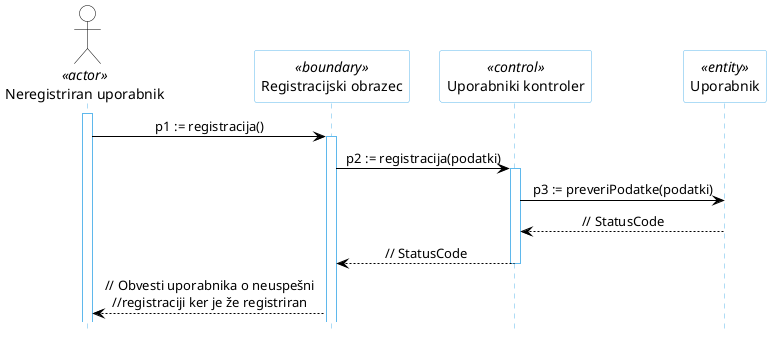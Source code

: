 @startuml
hide footbox

skinparam backgroundcolor transparent
skinparam defaultTextAlignment center
skinparam actorBorderColor black
skinparam actorBackgroundColor white
skinparam arrowColor black  
skinparam sequenceLifeLineBorderColor #5FB8EC
skinparam sequenceParticipantBorderColor #5FB8EC
skinparam sequenceParticipantBackgroundColor white

actor "Neregistriran uporabnik" AS U1 <<actor>>

participant "Registracijski obrazec" as R5 <<boundary>>
participant "Uporabniki kontroler" as R2 <<control>>
participant "Uporabnik" as R4 <<entity>>

activate U1
U1 -> R5: p1 := registracija()
activate R5
R5 -> R2: p2 := registracija(podatki)
activate R2
R2 -> R4: p3 := preveriPodatke(podatki)
R4 --> R2: // StatusCode
R2 --> R5: // StatusCode
deactivate R2
R5 --> U1: // Obvesti uporabnika o neuspešni\n//registraciji ker je že registriran
@enduml